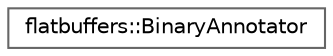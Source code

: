 digraph "Graphical Class Hierarchy"
{
 // LATEX_PDF_SIZE
  bgcolor="transparent";
  edge [fontname=Helvetica,fontsize=10,labelfontname=Helvetica,labelfontsize=10];
  node [fontname=Helvetica,fontsize=10,shape=box,height=0.2,width=0.4];
  rankdir="LR";
  Node0 [id="Node000000",label="flatbuffers::BinaryAnnotator",height=0.2,width=0.4,color="grey40", fillcolor="white", style="filled",URL="$classflatbuffers_1_1BinaryAnnotator.html",tooltip=" "];
}
